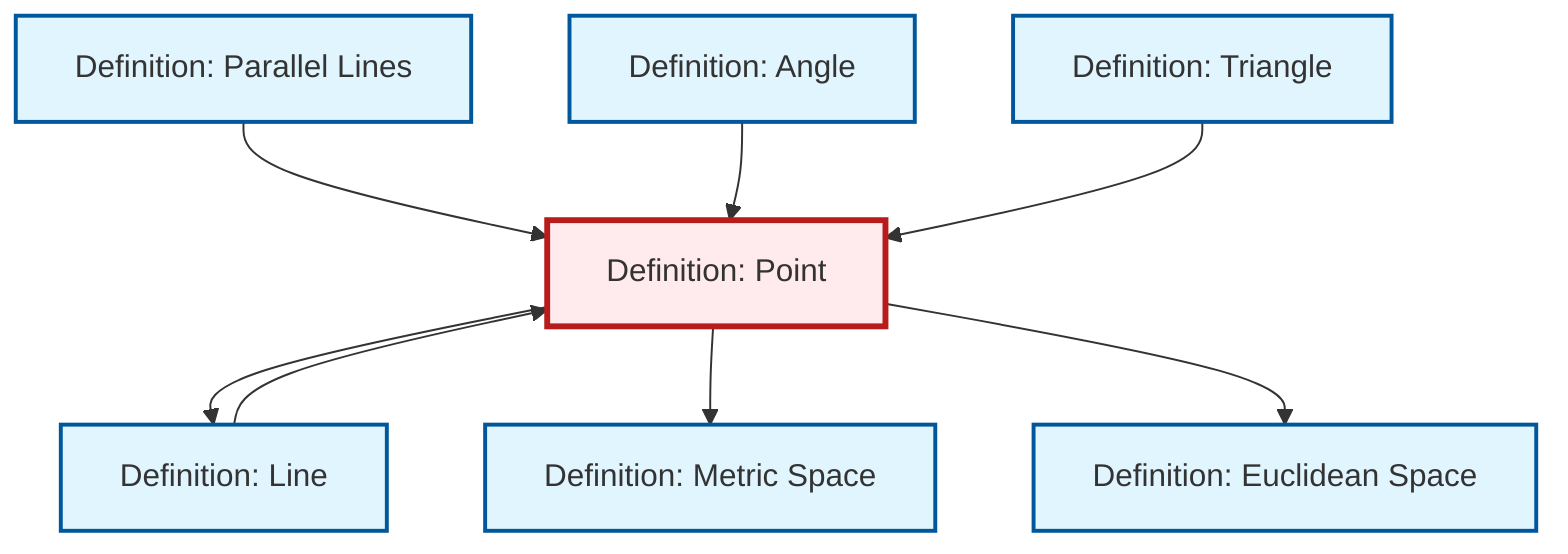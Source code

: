 graph TD
    classDef definition fill:#e1f5fe,stroke:#01579b,stroke-width:2px
    classDef theorem fill:#f3e5f5,stroke:#4a148c,stroke-width:2px
    classDef axiom fill:#fff3e0,stroke:#e65100,stroke-width:2px
    classDef example fill:#e8f5e9,stroke:#1b5e20,stroke-width:2px
    classDef current fill:#ffebee,stroke:#b71c1c,stroke-width:3px
    def-angle["Definition: Angle"]:::definition
    def-parallel["Definition: Parallel Lines"]:::definition
    def-metric-space["Definition: Metric Space"]:::definition
    def-line["Definition: Line"]:::definition
    def-point["Definition: Point"]:::definition
    def-triangle["Definition: Triangle"]:::definition
    def-euclidean-space["Definition: Euclidean Space"]:::definition
    def-parallel --> def-point
    def-angle --> def-point
    def-triangle --> def-point
    def-line --> def-point
    def-point --> def-line
    def-point --> def-metric-space
    def-point --> def-euclidean-space
    class def-point current
